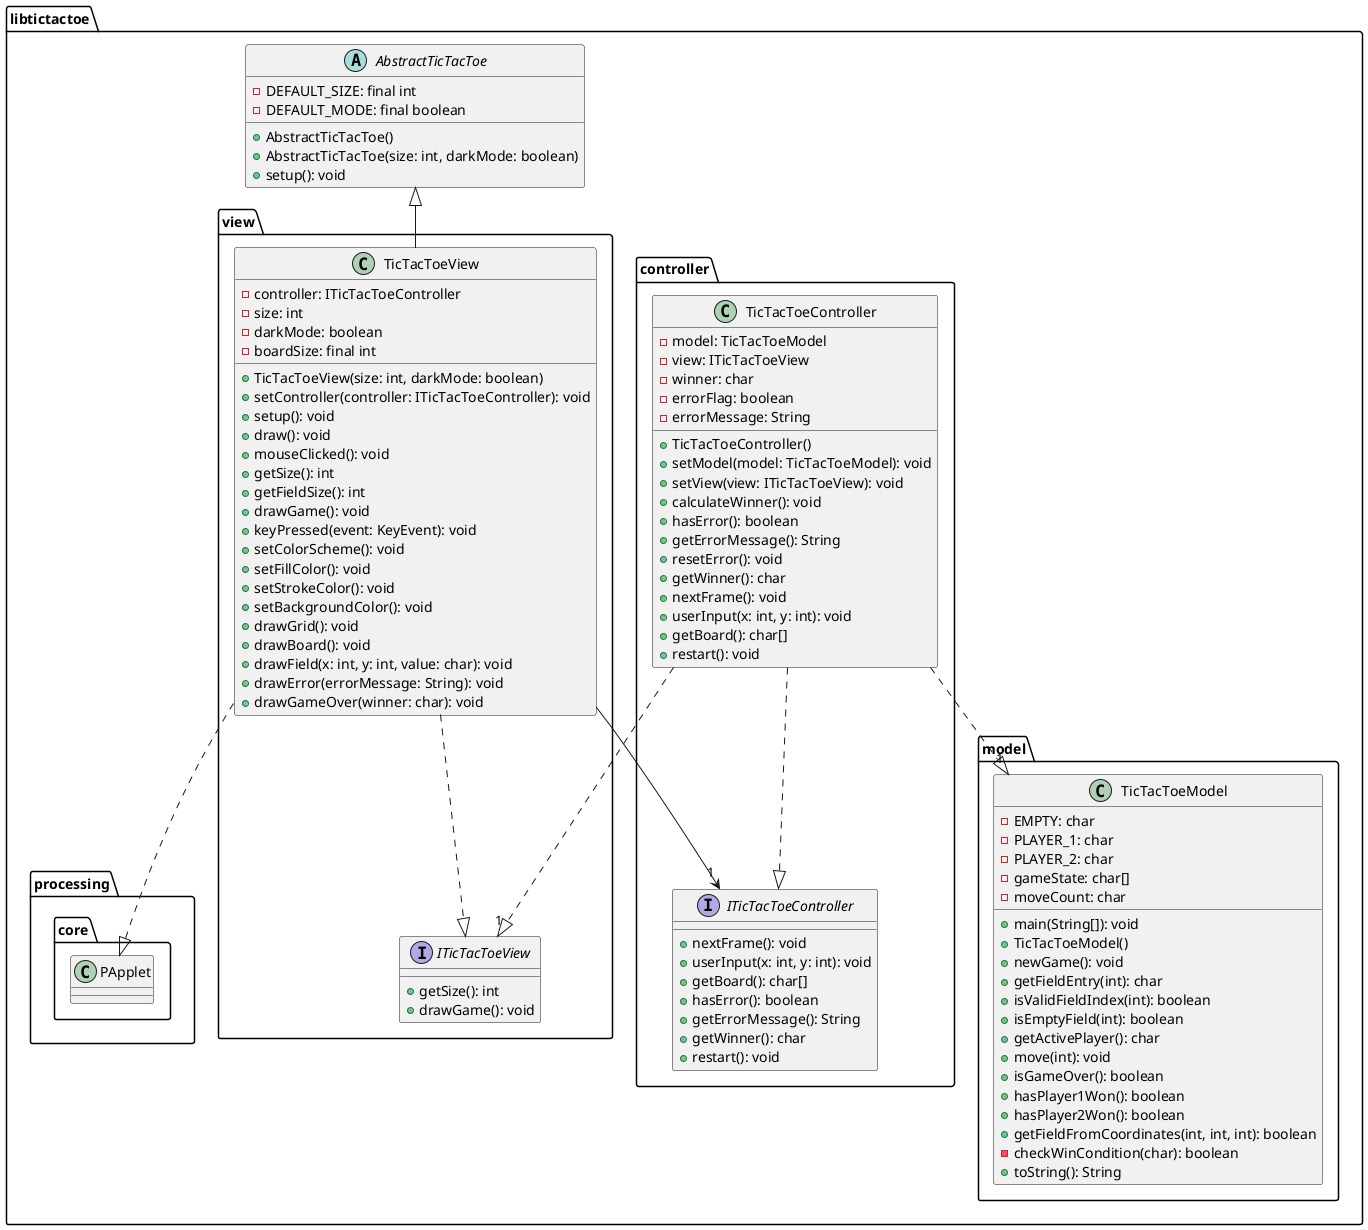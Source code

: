 @startuml libtictactoe
'https://plantuml.com/class-diagram

package libtictactoe {
    view.TicTacToeView ..|> processing.core.PApplet
    view.TicTacToeView ..|> view.ITicTacToeView
    view.TicTacToeView --> "1" controller.ITicTacToeController
    AbstractTicTacToe <|-- view.TicTacToeView
    controller.TicTacToeController ..|> controller.ITicTacToeController
    controller.TicTacToeController ..|> "1" model.TicTacToeModel
    controller.TicTacToeController ..|> "1" view.ITicTacToeView

    abstract class AbstractTicTacToe {
        - DEFAULT_SIZE: final int
        - DEFAULT_MODE: final boolean

        + AbstractTicTacToe()
        + AbstractTicTacToe(size: int, darkMode: boolean)
        + setup(): void
    }

    package controller {
        interface ITicTacToeController {
            + nextFrame(): void
            + userInput(x: int, y: int): void
            + getBoard(): char[]
            + hasError(): boolean
            + getErrorMessage(): String
            + getWinner(): char
            + restart(): void
        }
        class TicTacToeController {
            - model: TicTacToeModel
            - view: ITicTacToeView
            - winner: char
            - errorFlag: boolean
            - errorMessage: String

            + TicTacToeController()
            + setModel(model: TicTacToeModel): void
            + setView(view: ITicTacToeView): void
            + calculateWinner(): void
            + hasError(): boolean
            + getErrorMessage(): String
            + resetError(): void
            + getWinner(): char
            + nextFrame(): void
            + userInput(x: int, y: int): void
            + getBoard(): char[]
            + restart(): void
        }
    }

    package model {
        class TicTacToeModel {
          - EMPTY: char
          - PLAYER_1: char
          - PLAYER_2: char
          - gameState: char[]
          - moveCount: char
          + main(String[]): void
          + TicTacToeModel()
          + newGame(): void
          + getFieldEntry(int): char
          + isValidFieldIndex(int): boolean
          + isEmptyField(int): boolean
          + getActivePlayer(): char
          + move(int): void
          + isGameOver(): boolean
          + hasPlayer1Won(): boolean
          + hasPlayer2Won(): boolean
          + getFieldFromCoordinates(int, int, int): boolean
          - checkWinCondition(char): boolean
          + toString(): String
        }
    }

    package view {
        interface ITicTacToeView {
            + getSize(): int
            + drawGame(): void
        }
        class TicTacToeView {
            - controller: ITicTacToeController
            - size: int
            - darkMode: boolean
            - boardSize: final int

            + TicTacToeView(size: int, darkMode: boolean)
            + setController(controller: ITicTacToeController): void
            + setup(): void
            + draw(): void
            + mouseClicked(): void
            + getSize(): int
            + getFieldSize(): int
            + drawGame(): void
            + keyPressed(event: KeyEvent): void
            + setColorScheme(): void
            + setFillColor(): void
            + setStrokeColor(): void
            + setBackgroundColor(): void
            + drawGrid(): void
            + drawBoard(): void
            + drawField(x: int, y: int, value: char): void
            + drawError(errorMessage: String): void
            + drawGameOver(winner: char): void
        }
    }
}
@enduml
